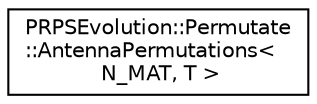 digraph "Graphical Class Hierarchy"
{
  edge [fontname="Helvetica",fontsize="10",labelfontname="Helvetica",labelfontsize="10"];
  node [fontname="Helvetica",fontsize="10",shape=record];
  rankdir="LR";
  Node1 [label="PRPSEvolution::Permutate\l::AntennaPermutations\<\l N_MAT, T \>",height=0.2,width=0.4,color="black", fillcolor="white", style="filled",URL="$struct_p_r_p_s_evolution_1_1_permutate_1_1_antenna_permutations.html"];
}

